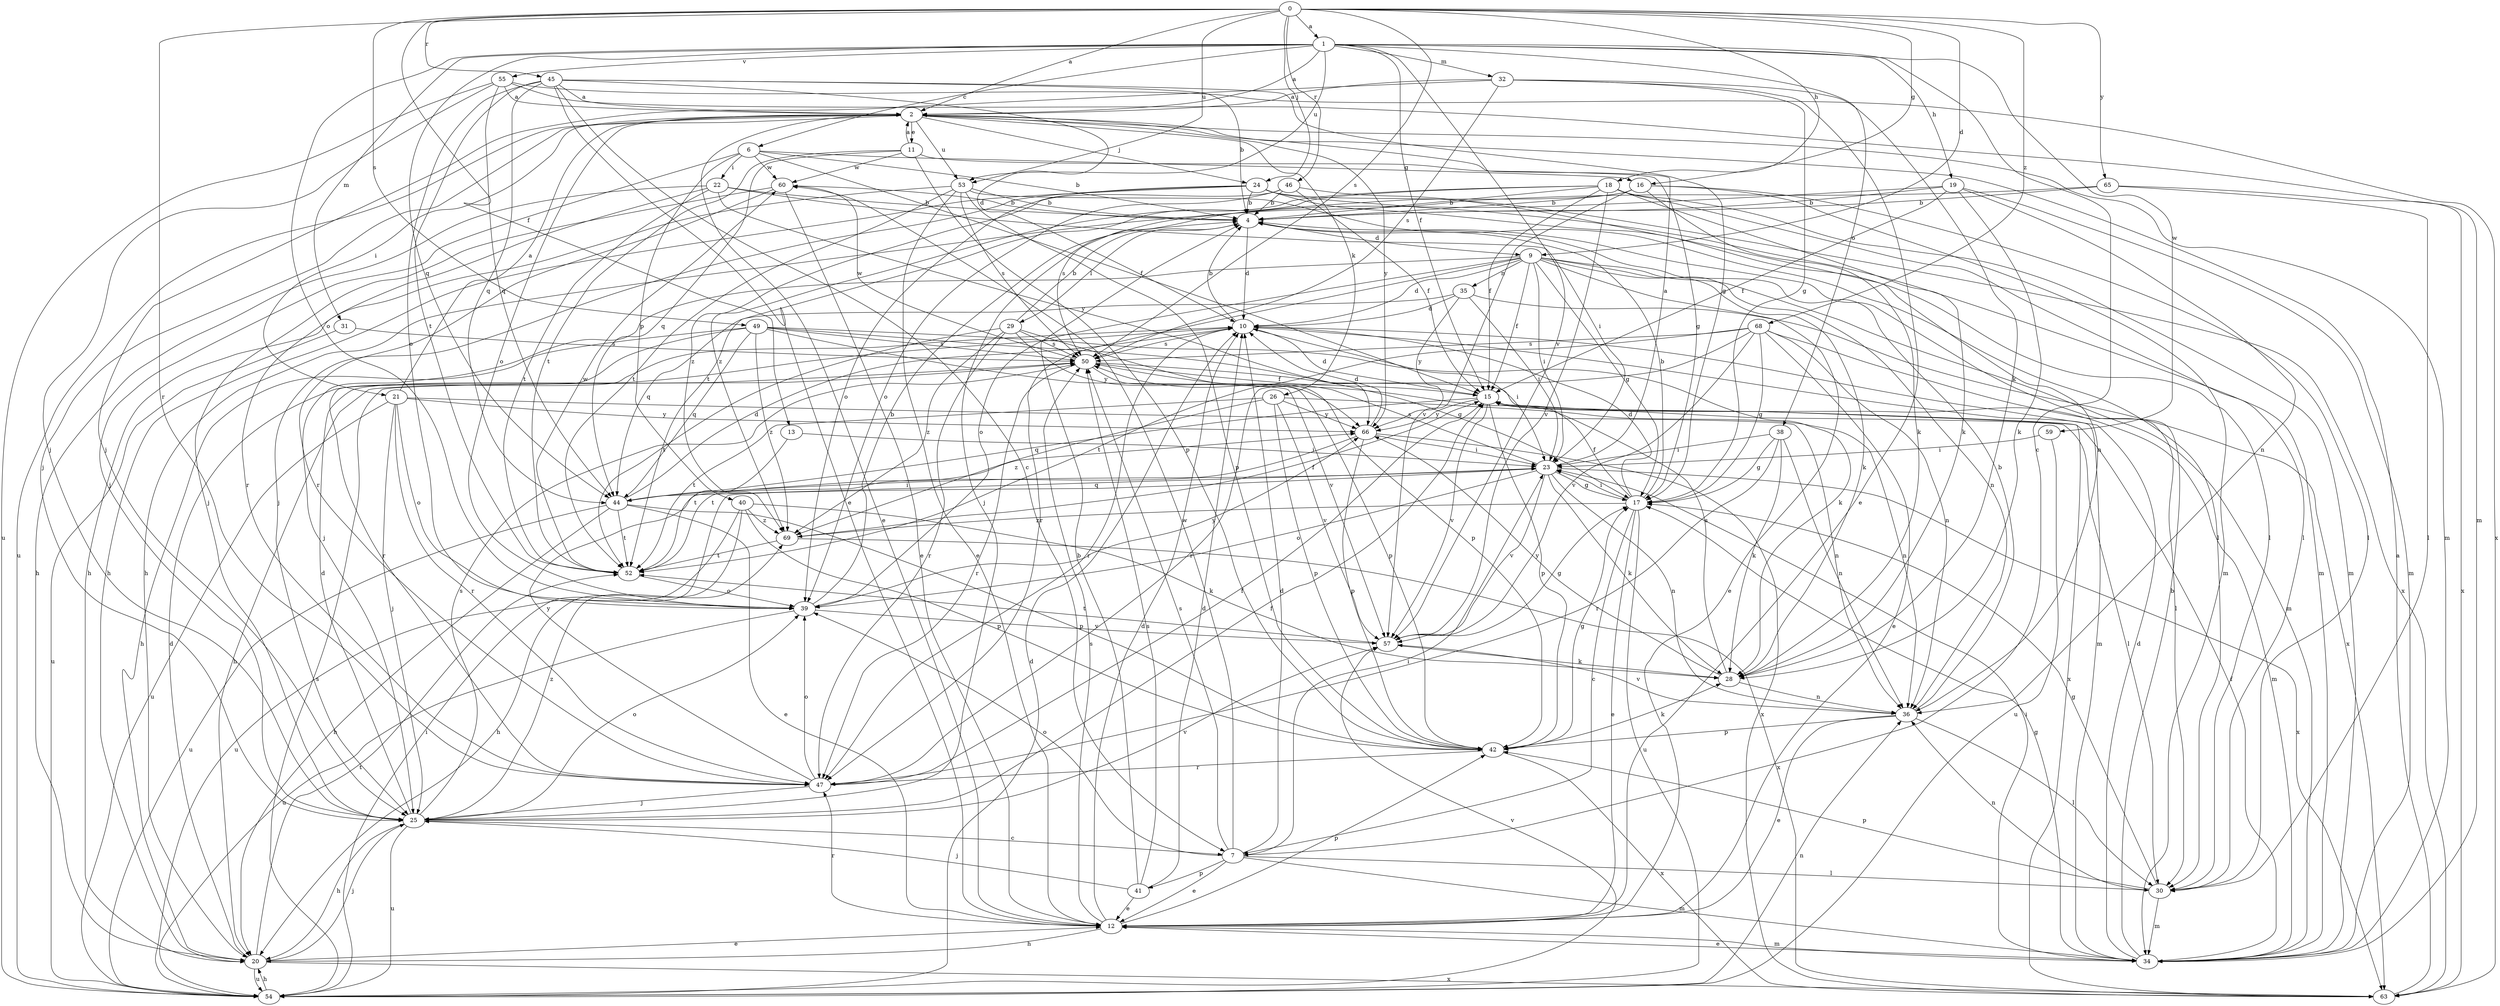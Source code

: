 strict digraph  {
0;
1;
2;
4;
6;
7;
9;
10;
11;
12;
13;
15;
16;
17;
18;
19;
20;
21;
22;
23;
24;
25;
26;
28;
29;
30;
31;
32;
34;
35;
36;
38;
39;
40;
41;
42;
44;
45;
46;
47;
49;
50;
52;
53;
54;
55;
57;
59;
60;
63;
65;
66;
68;
69;
0 -> 1  [label=a];
0 -> 2  [label=a];
0 -> 9  [label=d];
0 -> 13  [label=f];
0 -> 16  [label=g];
0 -> 18  [label=h];
0 -> 24  [label=j];
0 -> 45  [label=r];
0 -> 46  [label=r];
0 -> 47  [label=r];
0 -> 49  [label=s];
0 -> 50  [label=s];
0 -> 53  [label=u];
0 -> 65  [label=y];
0 -> 68  [label=z];
1 -> 2  [label=a];
1 -> 6  [label=c];
1 -> 7  [label=c];
1 -> 15  [label=f];
1 -> 19  [label=h];
1 -> 31  [label=m];
1 -> 32  [label=m];
1 -> 38  [label=o];
1 -> 39  [label=o];
1 -> 44  [label=q];
1 -> 53  [label=u];
1 -> 55  [label=v];
1 -> 57  [label=v];
1 -> 59  [label=w];
2 -> 11  [label=e];
2 -> 12  [label=e];
2 -> 21  [label=i];
2 -> 24  [label=j];
2 -> 25  [label=j];
2 -> 26  [label=k];
2 -> 34  [label=m];
2 -> 39  [label=o];
2 -> 53  [label=u];
2 -> 54  [label=u];
2 -> 66  [label=y];
4 -> 9  [label=d];
4 -> 10  [label=d];
4 -> 29  [label=l];
6 -> 4  [label=b];
6 -> 15  [label=f];
6 -> 16  [label=g];
6 -> 22  [label=i];
6 -> 25  [label=j];
6 -> 40  [label=p];
6 -> 60  [label=w];
7 -> 10  [label=d];
7 -> 12  [label=e];
7 -> 23  [label=i];
7 -> 30  [label=l];
7 -> 34  [label=m];
7 -> 39  [label=o];
7 -> 41  [label=p];
7 -> 50  [label=s];
7 -> 60  [label=w];
9 -> 10  [label=d];
9 -> 12  [label=e];
9 -> 15  [label=f];
9 -> 17  [label=g];
9 -> 23  [label=i];
9 -> 25  [label=j];
9 -> 28  [label=k];
9 -> 34  [label=m];
9 -> 35  [label=n];
9 -> 36  [label=n];
9 -> 39  [label=o];
9 -> 47  [label=r];
10 -> 4  [label=b];
10 -> 23  [label=i];
10 -> 34  [label=m];
10 -> 47  [label=r];
10 -> 50  [label=s];
11 -> 2  [label=a];
11 -> 17  [label=g];
11 -> 42  [label=p];
11 -> 44  [label=q];
11 -> 52  [label=t];
11 -> 60  [label=w];
12 -> 10  [label=d];
12 -> 20  [label=h];
12 -> 34  [label=m];
12 -> 42  [label=p];
12 -> 47  [label=r];
12 -> 50  [label=s];
13 -> 23  [label=i];
13 -> 52  [label=t];
15 -> 10  [label=d];
15 -> 30  [label=l];
15 -> 34  [label=m];
15 -> 42  [label=p];
15 -> 44  [label=q];
15 -> 57  [label=v];
15 -> 66  [label=y];
16 -> 4  [label=b];
16 -> 28  [label=k];
16 -> 30  [label=l];
16 -> 34  [label=m];
16 -> 50  [label=s];
16 -> 57  [label=v];
17 -> 4  [label=b];
17 -> 7  [label=c];
17 -> 10  [label=d];
17 -> 12  [label=e];
17 -> 15  [label=f];
17 -> 23  [label=i];
17 -> 54  [label=u];
17 -> 69  [label=z];
18 -> 4  [label=b];
18 -> 15  [label=f];
18 -> 28  [label=k];
18 -> 30  [label=l];
18 -> 34  [label=m];
18 -> 52  [label=t];
18 -> 57  [label=v];
18 -> 69  [label=z];
19 -> 4  [label=b];
19 -> 15  [label=f];
19 -> 25  [label=j];
19 -> 28  [label=k];
19 -> 34  [label=m];
19 -> 36  [label=n];
20 -> 10  [label=d];
20 -> 12  [label=e];
20 -> 25  [label=j];
20 -> 52  [label=t];
20 -> 54  [label=u];
20 -> 63  [label=x];
21 -> 2  [label=a];
21 -> 25  [label=j];
21 -> 36  [label=n];
21 -> 39  [label=o];
21 -> 47  [label=r];
21 -> 54  [label=u];
21 -> 66  [label=y];
22 -> 4  [label=b];
22 -> 20  [label=h];
22 -> 23  [label=i];
22 -> 47  [label=r];
22 -> 52  [label=t];
22 -> 66  [label=y];
23 -> 2  [label=a];
23 -> 17  [label=g];
23 -> 28  [label=k];
23 -> 36  [label=n];
23 -> 39  [label=o];
23 -> 44  [label=q];
23 -> 50  [label=s];
23 -> 57  [label=v];
23 -> 63  [label=x];
24 -> 4  [label=b];
24 -> 20  [label=h];
24 -> 25  [label=j];
24 -> 30  [label=l];
24 -> 34  [label=m];
24 -> 39  [label=o];
24 -> 63  [label=x];
25 -> 7  [label=c];
25 -> 10  [label=d];
25 -> 15  [label=f];
25 -> 20  [label=h];
25 -> 39  [label=o];
25 -> 50  [label=s];
25 -> 54  [label=u];
25 -> 57  [label=v];
25 -> 69  [label=z];
26 -> 36  [label=n];
26 -> 42  [label=p];
26 -> 52  [label=t];
26 -> 57  [label=v];
26 -> 66  [label=y];
26 -> 69  [label=z];
28 -> 36  [label=n];
28 -> 50  [label=s];
28 -> 66  [label=y];
29 -> 4  [label=b];
29 -> 42  [label=p];
29 -> 47  [label=r];
29 -> 50  [label=s];
29 -> 52  [label=t];
29 -> 66  [label=y];
29 -> 69  [label=z];
30 -> 17  [label=g];
30 -> 34  [label=m];
30 -> 36  [label=n];
30 -> 42  [label=p];
31 -> 50  [label=s];
31 -> 54  [label=u];
32 -> 2  [label=a];
32 -> 12  [label=e];
32 -> 17  [label=g];
32 -> 25  [label=j];
32 -> 28  [label=k];
32 -> 50  [label=s];
34 -> 4  [label=b];
34 -> 10  [label=d];
34 -> 12  [label=e];
34 -> 15  [label=f];
34 -> 17  [label=g];
34 -> 23  [label=i];
35 -> 10  [label=d];
35 -> 23  [label=i];
35 -> 44  [label=q];
35 -> 63  [label=x];
35 -> 66  [label=y];
36 -> 4  [label=b];
36 -> 12  [label=e];
36 -> 30  [label=l];
36 -> 42  [label=p];
36 -> 57  [label=v];
38 -> 17  [label=g];
38 -> 23  [label=i];
38 -> 28  [label=k];
38 -> 36  [label=n];
38 -> 47  [label=r];
39 -> 4  [label=b];
39 -> 54  [label=u];
39 -> 57  [label=v];
39 -> 66  [label=y];
40 -> 20  [label=h];
40 -> 28  [label=k];
40 -> 42  [label=p];
40 -> 54  [label=u];
40 -> 69  [label=z];
41 -> 4  [label=b];
41 -> 10  [label=d];
41 -> 12  [label=e];
41 -> 25  [label=j];
41 -> 50  [label=s];
42 -> 17  [label=g];
42 -> 28  [label=k];
42 -> 47  [label=r];
42 -> 63  [label=x];
44 -> 10  [label=d];
44 -> 12  [label=e];
44 -> 20  [label=h];
44 -> 23  [label=i];
44 -> 42  [label=p];
44 -> 52  [label=t];
44 -> 54  [label=u];
45 -> 2  [label=a];
45 -> 4  [label=b];
45 -> 7  [label=c];
45 -> 10  [label=d];
45 -> 12  [label=e];
45 -> 17  [label=g];
45 -> 39  [label=o];
45 -> 44  [label=q];
45 -> 52  [label=t];
46 -> 4  [label=b];
46 -> 15  [label=f];
46 -> 36  [label=n];
46 -> 39  [label=o];
46 -> 69  [label=z];
47 -> 15  [label=f];
47 -> 25  [label=j];
47 -> 39  [label=o];
47 -> 66  [label=y];
49 -> 17  [label=g];
49 -> 20  [label=h];
49 -> 28  [label=k];
49 -> 44  [label=q];
49 -> 47  [label=r];
49 -> 50  [label=s];
49 -> 57  [label=v];
49 -> 69  [label=z];
50 -> 15  [label=f];
50 -> 20  [label=h];
50 -> 42  [label=p];
50 -> 47  [label=r];
50 -> 60  [label=w];
50 -> 63  [label=x];
52 -> 39  [label=o];
52 -> 60  [label=w];
53 -> 4  [label=b];
53 -> 12  [label=e];
53 -> 20  [label=h];
53 -> 30  [label=l];
53 -> 42  [label=p];
53 -> 50  [label=s];
53 -> 52  [label=t];
54 -> 10  [label=d];
54 -> 20  [label=h];
54 -> 23  [label=i];
54 -> 36  [label=n];
54 -> 50  [label=s];
54 -> 57  [label=v];
55 -> 2  [label=a];
55 -> 25  [label=j];
55 -> 34  [label=m];
55 -> 44  [label=q];
55 -> 54  [label=u];
55 -> 63  [label=x];
57 -> 17  [label=g];
57 -> 28  [label=k];
57 -> 52  [label=t];
59 -> 23  [label=i];
59 -> 54  [label=u];
60 -> 4  [label=b];
60 -> 12  [label=e];
60 -> 25  [label=j];
60 -> 47  [label=r];
63 -> 2  [label=a];
65 -> 4  [label=b];
65 -> 20  [label=h];
65 -> 30  [label=l];
65 -> 63  [label=x];
66 -> 10  [label=d];
66 -> 23  [label=i];
66 -> 42  [label=p];
66 -> 52  [label=t];
66 -> 63  [label=x];
68 -> 12  [label=e];
68 -> 17  [label=g];
68 -> 30  [label=l];
68 -> 36  [label=n];
68 -> 47  [label=r];
68 -> 50  [label=s];
68 -> 52  [label=t];
68 -> 57  [label=v];
69 -> 15  [label=f];
69 -> 52  [label=t];
69 -> 63  [label=x];
}
